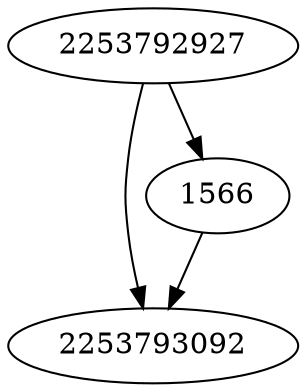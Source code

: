 strict digraph  {
2253793092;
1566;
2253792927;
1566 -> 2253793092;
2253792927 -> 1566;
2253792927 -> 2253793092;
}

